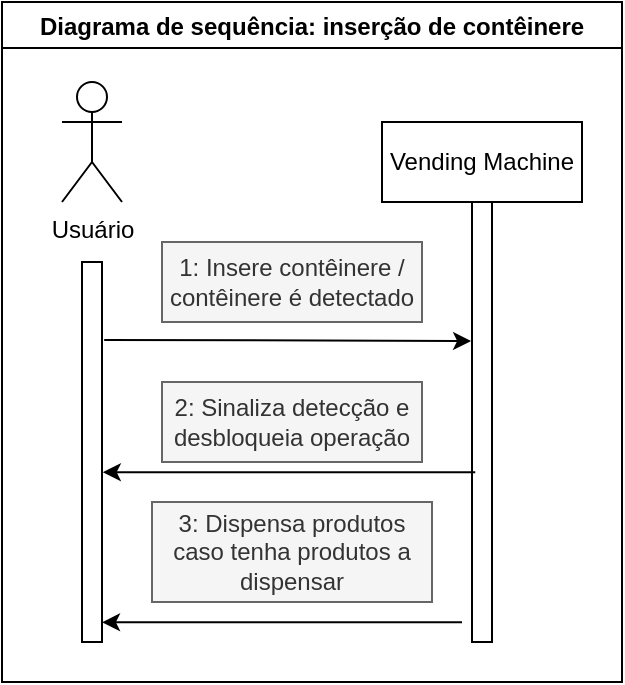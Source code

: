 <mxfile version="17.4.2" type="device"><diagram id="geZa4PWHWCI3rmkqVbnv" name="Page-1"><mxGraphModel dx="692" dy="419" grid="1" gridSize="10" guides="1" tooltips="1" connect="1" arrows="1" fold="1" page="1" pageScale="1" pageWidth="700" pageHeight="750" math="0" shadow="0"><root><mxCell id="0"/><mxCell id="1" parent="0"/><mxCell id="AfkfXCt--JJ0z9hCIp9G-1" value="Usuário" style="shape=umlActor;verticalLabelPosition=bottom;verticalAlign=top;html=1;outlineConnect=0;" vertex="1" parent="1"><mxGeometry x="100" y="40" width="30" height="60" as="geometry"/></mxCell><mxCell id="AfkfXCt--JJ0z9hCIp9G-2" value="Vending Machine" style="rounded=0;whiteSpace=wrap;html=1;" vertex="1" parent="1"><mxGeometry x="260" y="60" width="100" height="40" as="geometry"/></mxCell><mxCell id="AfkfXCt--JJ0z9hCIp9G-3" value="" style="rounded=0;whiteSpace=wrap;html=1;" vertex="1" parent="1"><mxGeometry x="110" y="130" width="10" height="190" as="geometry"/></mxCell><mxCell id="AfkfXCt--JJ0z9hCIp9G-4" value="" style="rounded=0;whiteSpace=wrap;html=1;" vertex="1" parent="1"><mxGeometry x="305" y="100" width="10" height="220" as="geometry"/></mxCell><mxCell id="AfkfXCt--JJ0z9hCIp9G-5" value="1: Insere contêinere / contêinere é detectado" style="rounded=0;whiteSpace=wrap;html=1;fillColor=#f5f5f5;fontColor=#333333;strokeColor=#666666;" vertex="1" parent="1"><mxGeometry x="150" y="120" width="130" height="40" as="geometry"/></mxCell><mxCell id="AfkfXCt--JJ0z9hCIp9G-6" value="" style="endArrow=classic;html=1;rounded=0;exitX=1.11;exitY=0.205;exitDx=0;exitDy=0;exitPerimeter=0;entryX=-0.045;entryY=0.316;entryDx=0;entryDy=0;entryPerimeter=0;" edge="1" parent="1" source="AfkfXCt--JJ0z9hCIp9G-3" target="AfkfXCt--JJ0z9hCIp9G-4"><mxGeometry width="50" height="50" relative="1" as="geometry"><mxPoint x="210" y="280" as="sourcePoint"/><mxPoint x="260" y="230" as="targetPoint"/></mxGeometry></mxCell><mxCell id="AfkfXCt--JJ0z9hCIp9G-8" value="2: Sinaliza detecção e desbloqueia operação" style="rounded=0;whiteSpace=wrap;html=1;fillColor=#f5f5f5;fontColor=#333333;strokeColor=#666666;" vertex="1" parent="1"><mxGeometry x="150" y="190" width="130" height="40" as="geometry"/></mxCell><mxCell id="AfkfXCt--JJ0z9hCIp9G-9" value="" style="endArrow=classic;html=1;rounded=0;entryX=1.041;entryY=0.553;entryDx=0;entryDy=0;entryPerimeter=0;exitX=0.162;exitY=0.614;exitDx=0;exitDy=0;exitPerimeter=0;" edge="1" parent="1" source="AfkfXCt--JJ0z9hCIp9G-4" target="AfkfXCt--JJ0z9hCIp9G-3"><mxGeometry width="50" height="50" relative="1" as="geometry"><mxPoint x="260" y="310" as="sourcePoint"/><mxPoint x="310" y="260" as="targetPoint"/></mxGeometry></mxCell><mxCell id="AfkfXCt--JJ0z9hCIp9G-11" value="3: Dispensa produtos caso tenha produtos a dispensar" style="rounded=0;whiteSpace=wrap;html=1;fillColor=#f5f5f5;fontColor=#333333;strokeColor=#666666;" vertex="1" parent="1"><mxGeometry x="145" y="250" width="140" height="50" as="geometry"/></mxCell><mxCell id="AfkfXCt--JJ0z9hCIp9G-12" value="" style="endArrow=classic;html=1;rounded=0;entryX=1.086;entryY=0.338;entryDx=0;entryDy=0;entryPerimeter=0;exitX=-0.5;exitY=0.955;exitDx=0;exitDy=0;exitPerimeter=0;" edge="1" parent="1" source="AfkfXCt--JJ0z9hCIp9G-4"><mxGeometry width="50" height="50" relative="1" as="geometry"><mxPoint x="302.85" y="310" as="sourcePoint"/><mxPoint x="120.0" y="310.14" as="targetPoint"/></mxGeometry></mxCell><mxCell id="AfkfXCt--JJ0z9hCIp9G-13" value="Diagrama de sequência: inserção de contêinere" style="swimlane;" vertex="1" parent="1"><mxGeometry x="70" width="310" height="340" as="geometry"/></mxCell></root></mxGraphModel></diagram></mxfile>